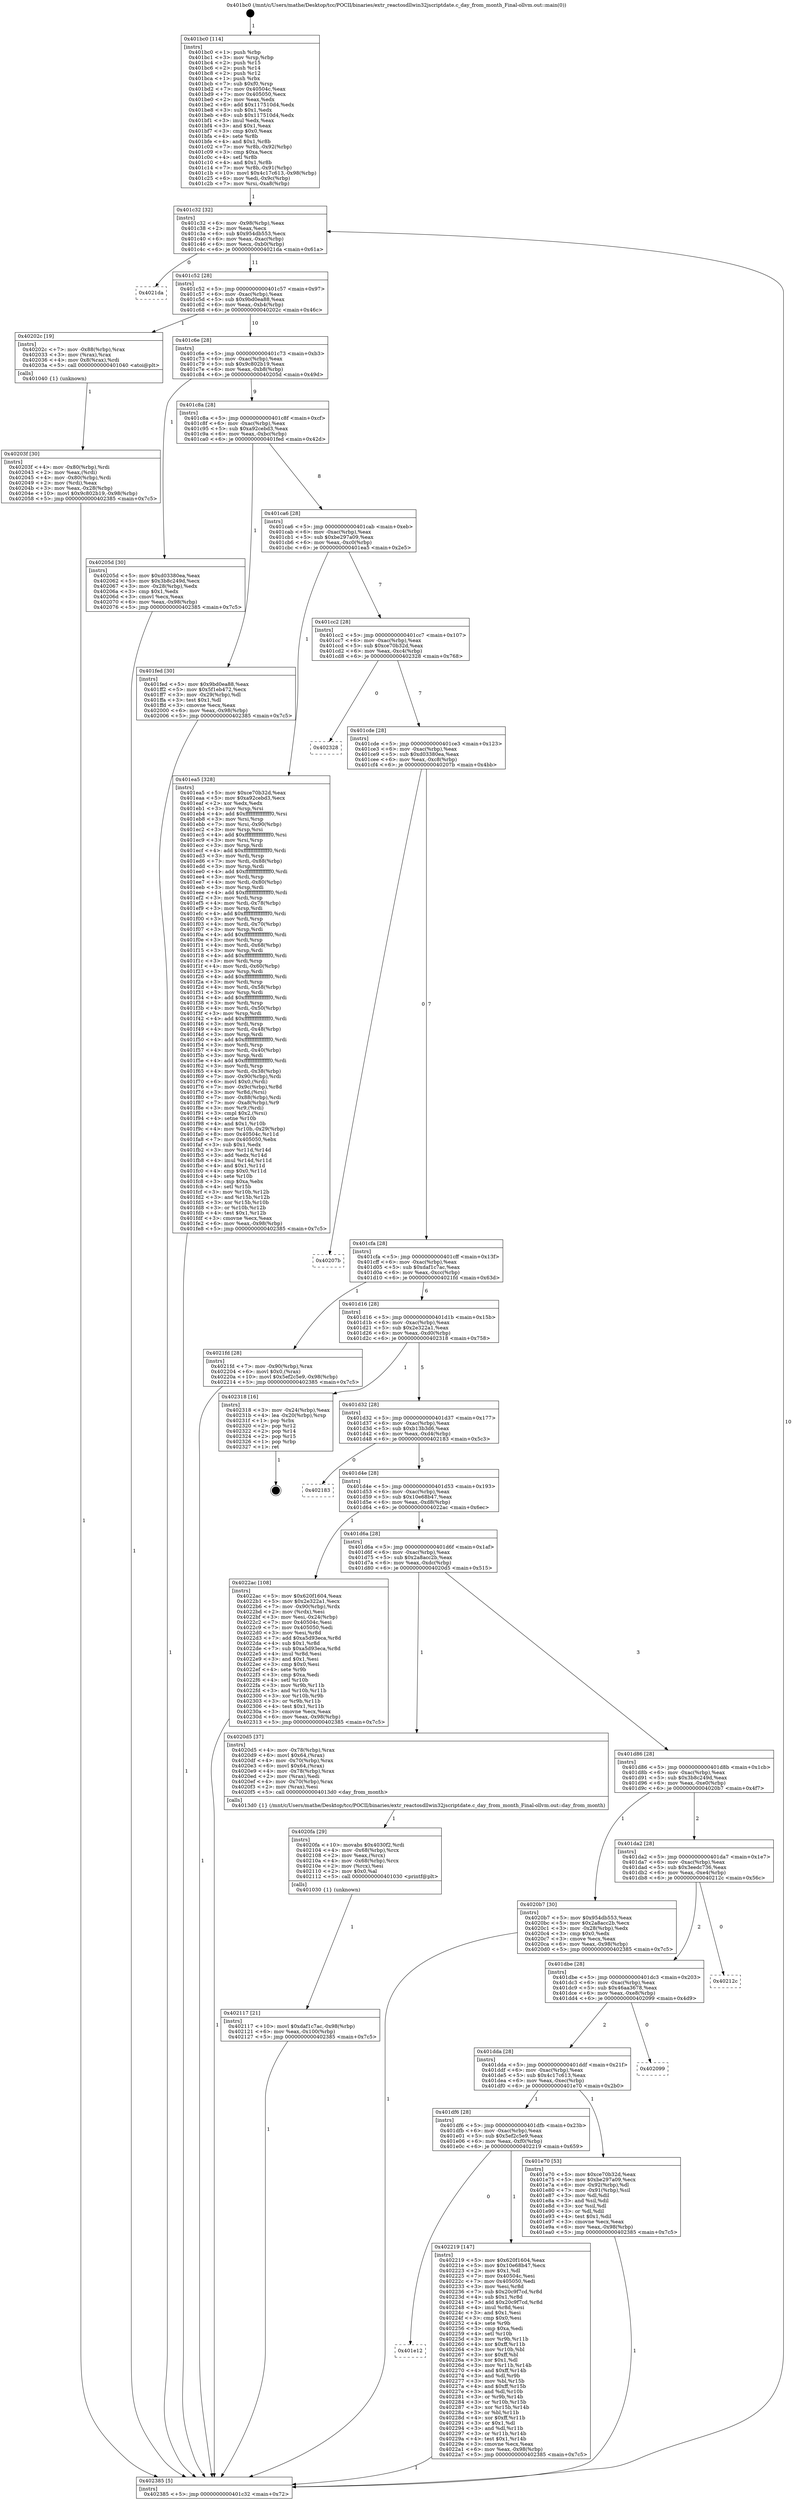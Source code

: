 digraph "0x401bc0" {
  label = "0x401bc0 (/mnt/c/Users/mathe/Desktop/tcc/POCII/binaries/extr_reactosdllwin32jscriptdate.c_day_from_month_Final-ollvm.out::main(0))"
  labelloc = "t"
  node[shape=record]

  Entry [label="",width=0.3,height=0.3,shape=circle,fillcolor=black,style=filled]
  "0x401c32" [label="{
     0x401c32 [32]\l
     | [instrs]\l
     &nbsp;&nbsp;0x401c32 \<+6\>: mov -0x98(%rbp),%eax\l
     &nbsp;&nbsp;0x401c38 \<+2\>: mov %eax,%ecx\l
     &nbsp;&nbsp;0x401c3a \<+6\>: sub $0x954db553,%ecx\l
     &nbsp;&nbsp;0x401c40 \<+6\>: mov %eax,-0xac(%rbp)\l
     &nbsp;&nbsp;0x401c46 \<+6\>: mov %ecx,-0xb0(%rbp)\l
     &nbsp;&nbsp;0x401c4c \<+6\>: je 00000000004021da \<main+0x61a\>\l
  }"]
  "0x4021da" [label="{
     0x4021da\l
  }", style=dashed]
  "0x401c52" [label="{
     0x401c52 [28]\l
     | [instrs]\l
     &nbsp;&nbsp;0x401c52 \<+5\>: jmp 0000000000401c57 \<main+0x97\>\l
     &nbsp;&nbsp;0x401c57 \<+6\>: mov -0xac(%rbp),%eax\l
     &nbsp;&nbsp;0x401c5d \<+5\>: sub $0x9bd0ea88,%eax\l
     &nbsp;&nbsp;0x401c62 \<+6\>: mov %eax,-0xb4(%rbp)\l
     &nbsp;&nbsp;0x401c68 \<+6\>: je 000000000040202c \<main+0x46c\>\l
  }"]
  Exit [label="",width=0.3,height=0.3,shape=circle,fillcolor=black,style=filled,peripheries=2]
  "0x40202c" [label="{
     0x40202c [19]\l
     | [instrs]\l
     &nbsp;&nbsp;0x40202c \<+7\>: mov -0x88(%rbp),%rax\l
     &nbsp;&nbsp;0x402033 \<+3\>: mov (%rax),%rax\l
     &nbsp;&nbsp;0x402036 \<+4\>: mov 0x8(%rax),%rdi\l
     &nbsp;&nbsp;0x40203a \<+5\>: call 0000000000401040 \<atoi@plt\>\l
     | [calls]\l
     &nbsp;&nbsp;0x401040 \{1\} (unknown)\l
  }"]
  "0x401c6e" [label="{
     0x401c6e [28]\l
     | [instrs]\l
     &nbsp;&nbsp;0x401c6e \<+5\>: jmp 0000000000401c73 \<main+0xb3\>\l
     &nbsp;&nbsp;0x401c73 \<+6\>: mov -0xac(%rbp),%eax\l
     &nbsp;&nbsp;0x401c79 \<+5\>: sub $0x9c802b19,%eax\l
     &nbsp;&nbsp;0x401c7e \<+6\>: mov %eax,-0xb8(%rbp)\l
     &nbsp;&nbsp;0x401c84 \<+6\>: je 000000000040205d \<main+0x49d\>\l
  }"]
  "0x401e12" [label="{
     0x401e12\l
  }", style=dashed]
  "0x40205d" [label="{
     0x40205d [30]\l
     | [instrs]\l
     &nbsp;&nbsp;0x40205d \<+5\>: mov $0xd03380ea,%eax\l
     &nbsp;&nbsp;0x402062 \<+5\>: mov $0x3b8c249d,%ecx\l
     &nbsp;&nbsp;0x402067 \<+3\>: mov -0x28(%rbp),%edx\l
     &nbsp;&nbsp;0x40206a \<+3\>: cmp $0x1,%edx\l
     &nbsp;&nbsp;0x40206d \<+3\>: cmovl %ecx,%eax\l
     &nbsp;&nbsp;0x402070 \<+6\>: mov %eax,-0x98(%rbp)\l
     &nbsp;&nbsp;0x402076 \<+5\>: jmp 0000000000402385 \<main+0x7c5\>\l
  }"]
  "0x401c8a" [label="{
     0x401c8a [28]\l
     | [instrs]\l
     &nbsp;&nbsp;0x401c8a \<+5\>: jmp 0000000000401c8f \<main+0xcf\>\l
     &nbsp;&nbsp;0x401c8f \<+6\>: mov -0xac(%rbp),%eax\l
     &nbsp;&nbsp;0x401c95 \<+5\>: sub $0xa92cebd3,%eax\l
     &nbsp;&nbsp;0x401c9a \<+6\>: mov %eax,-0xbc(%rbp)\l
     &nbsp;&nbsp;0x401ca0 \<+6\>: je 0000000000401fed \<main+0x42d\>\l
  }"]
  "0x402219" [label="{
     0x402219 [147]\l
     | [instrs]\l
     &nbsp;&nbsp;0x402219 \<+5\>: mov $0x620f1604,%eax\l
     &nbsp;&nbsp;0x40221e \<+5\>: mov $0x10e68b47,%ecx\l
     &nbsp;&nbsp;0x402223 \<+2\>: mov $0x1,%dl\l
     &nbsp;&nbsp;0x402225 \<+7\>: mov 0x40504c,%esi\l
     &nbsp;&nbsp;0x40222c \<+7\>: mov 0x405050,%edi\l
     &nbsp;&nbsp;0x402233 \<+3\>: mov %esi,%r8d\l
     &nbsp;&nbsp;0x402236 \<+7\>: sub $0x20c9f7cd,%r8d\l
     &nbsp;&nbsp;0x40223d \<+4\>: sub $0x1,%r8d\l
     &nbsp;&nbsp;0x402241 \<+7\>: add $0x20c9f7cd,%r8d\l
     &nbsp;&nbsp;0x402248 \<+4\>: imul %r8d,%esi\l
     &nbsp;&nbsp;0x40224c \<+3\>: and $0x1,%esi\l
     &nbsp;&nbsp;0x40224f \<+3\>: cmp $0x0,%esi\l
     &nbsp;&nbsp;0x402252 \<+4\>: sete %r9b\l
     &nbsp;&nbsp;0x402256 \<+3\>: cmp $0xa,%edi\l
     &nbsp;&nbsp;0x402259 \<+4\>: setl %r10b\l
     &nbsp;&nbsp;0x40225d \<+3\>: mov %r9b,%r11b\l
     &nbsp;&nbsp;0x402260 \<+4\>: xor $0xff,%r11b\l
     &nbsp;&nbsp;0x402264 \<+3\>: mov %r10b,%bl\l
     &nbsp;&nbsp;0x402267 \<+3\>: xor $0xff,%bl\l
     &nbsp;&nbsp;0x40226a \<+3\>: xor $0x1,%dl\l
     &nbsp;&nbsp;0x40226d \<+3\>: mov %r11b,%r14b\l
     &nbsp;&nbsp;0x402270 \<+4\>: and $0xff,%r14b\l
     &nbsp;&nbsp;0x402274 \<+3\>: and %dl,%r9b\l
     &nbsp;&nbsp;0x402277 \<+3\>: mov %bl,%r15b\l
     &nbsp;&nbsp;0x40227a \<+4\>: and $0xff,%r15b\l
     &nbsp;&nbsp;0x40227e \<+3\>: and %dl,%r10b\l
     &nbsp;&nbsp;0x402281 \<+3\>: or %r9b,%r14b\l
     &nbsp;&nbsp;0x402284 \<+3\>: or %r10b,%r15b\l
     &nbsp;&nbsp;0x402287 \<+3\>: xor %r15b,%r14b\l
     &nbsp;&nbsp;0x40228a \<+3\>: or %bl,%r11b\l
     &nbsp;&nbsp;0x40228d \<+4\>: xor $0xff,%r11b\l
     &nbsp;&nbsp;0x402291 \<+3\>: or $0x1,%dl\l
     &nbsp;&nbsp;0x402294 \<+3\>: and %dl,%r11b\l
     &nbsp;&nbsp;0x402297 \<+3\>: or %r11b,%r14b\l
     &nbsp;&nbsp;0x40229a \<+4\>: test $0x1,%r14b\l
     &nbsp;&nbsp;0x40229e \<+3\>: cmovne %ecx,%eax\l
     &nbsp;&nbsp;0x4022a1 \<+6\>: mov %eax,-0x98(%rbp)\l
     &nbsp;&nbsp;0x4022a7 \<+5\>: jmp 0000000000402385 \<main+0x7c5\>\l
  }"]
  "0x401fed" [label="{
     0x401fed [30]\l
     | [instrs]\l
     &nbsp;&nbsp;0x401fed \<+5\>: mov $0x9bd0ea88,%eax\l
     &nbsp;&nbsp;0x401ff2 \<+5\>: mov $0x5f1eb472,%ecx\l
     &nbsp;&nbsp;0x401ff7 \<+3\>: mov -0x29(%rbp),%dl\l
     &nbsp;&nbsp;0x401ffa \<+3\>: test $0x1,%dl\l
     &nbsp;&nbsp;0x401ffd \<+3\>: cmovne %ecx,%eax\l
     &nbsp;&nbsp;0x402000 \<+6\>: mov %eax,-0x98(%rbp)\l
     &nbsp;&nbsp;0x402006 \<+5\>: jmp 0000000000402385 \<main+0x7c5\>\l
  }"]
  "0x401ca6" [label="{
     0x401ca6 [28]\l
     | [instrs]\l
     &nbsp;&nbsp;0x401ca6 \<+5\>: jmp 0000000000401cab \<main+0xeb\>\l
     &nbsp;&nbsp;0x401cab \<+6\>: mov -0xac(%rbp),%eax\l
     &nbsp;&nbsp;0x401cb1 \<+5\>: sub $0xbe297a09,%eax\l
     &nbsp;&nbsp;0x401cb6 \<+6\>: mov %eax,-0xc0(%rbp)\l
     &nbsp;&nbsp;0x401cbc \<+6\>: je 0000000000401ea5 \<main+0x2e5\>\l
  }"]
  "0x402117" [label="{
     0x402117 [21]\l
     | [instrs]\l
     &nbsp;&nbsp;0x402117 \<+10\>: movl $0xdaf1c7ac,-0x98(%rbp)\l
     &nbsp;&nbsp;0x402121 \<+6\>: mov %eax,-0x100(%rbp)\l
     &nbsp;&nbsp;0x402127 \<+5\>: jmp 0000000000402385 \<main+0x7c5\>\l
  }"]
  "0x401ea5" [label="{
     0x401ea5 [328]\l
     | [instrs]\l
     &nbsp;&nbsp;0x401ea5 \<+5\>: mov $0xce70b32d,%eax\l
     &nbsp;&nbsp;0x401eaa \<+5\>: mov $0xa92cebd3,%ecx\l
     &nbsp;&nbsp;0x401eaf \<+2\>: xor %edx,%edx\l
     &nbsp;&nbsp;0x401eb1 \<+3\>: mov %rsp,%rsi\l
     &nbsp;&nbsp;0x401eb4 \<+4\>: add $0xfffffffffffffff0,%rsi\l
     &nbsp;&nbsp;0x401eb8 \<+3\>: mov %rsi,%rsp\l
     &nbsp;&nbsp;0x401ebb \<+7\>: mov %rsi,-0x90(%rbp)\l
     &nbsp;&nbsp;0x401ec2 \<+3\>: mov %rsp,%rsi\l
     &nbsp;&nbsp;0x401ec5 \<+4\>: add $0xfffffffffffffff0,%rsi\l
     &nbsp;&nbsp;0x401ec9 \<+3\>: mov %rsi,%rsp\l
     &nbsp;&nbsp;0x401ecc \<+3\>: mov %rsp,%rdi\l
     &nbsp;&nbsp;0x401ecf \<+4\>: add $0xfffffffffffffff0,%rdi\l
     &nbsp;&nbsp;0x401ed3 \<+3\>: mov %rdi,%rsp\l
     &nbsp;&nbsp;0x401ed6 \<+7\>: mov %rdi,-0x88(%rbp)\l
     &nbsp;&nbsp;0x401edd \<+3\>: mov %rsp,%rdi\l
     &nbsp;&nbsp;0x401ee0 \<+4\>: add $0xfffffffffffffff0,%rdi\l
     &nbsp;&nbsp;0x401ee4 \<+3\>: mov %rdi,%rsp\l
     &nbsp;&nbsp;0x401ee7 \<+4\>: mov %rdi,-0x80(%rbp)\l
     &nbsp;&nbsp;0x401eeb \<+3\>: mov %rsp,%rdi\l
     &nbsp;&nbsp;0x401eee \<+4\>: add $0xfffffffffffffff0,%rdi\l
     &nbsp;&nbsp;0x401ef2 \<+3\>: mov %rdi,%rsp\l
     &nbsp;&nbsp;0x401ef5 \<+4\>: mov %rdi,-0x78(%rbp)\l
     &nbsp;&nbsp;0x401ef9 \<+3\>: mov %rsp,%rdi\l
     &nbsp;&nbsp;0x401efc \<+4\>: add $0xfffffffffffffff0,%rdi\l
     &nbsp;&nbsp;0x401f00 \<+3\>: mov %rdi,%rsp\l
     &nbsp;&nbsp;0x401f03 \<+4\>: mov %rdi,-0x70(%rbp)\l
     &nbsp;&nbsp;0x401f07 \<+3\>: mov %rsp,%rdi\l
     &nbsp;&nbsp;0x401f0a \<+4\>: add $0xfffffffffffffff0,%rdi\l
     &nbsp;&nbsp;0x401f0e \<+3\>: mov %rdi,%rsp\l
     &nbsp;&nbsp;0x401f11 \<+4\>: mov %rdi,-0x68(%rbp)\l
     &nbsp;&nbsp;0x401f15 \<+3\>: mov %rsp,%rdi\l
     &nbsp;&nbsp;0x401f18 \<+4\>: add $0xfffffffffffffff0,%rdi\l
     &nbsp;&nbsp;0x401f1c \<+3\>: mov %rdi,%rsp\l
     &nbsp;&nbsp;0x401f1f \<+4\>: mov %rdi,-0x60(%rbp)\l
     &nbsp;&nbsp;0x401f23 \<+3\>: mov %rsp,%rdi\l
     &nbsp;&nbsp;0x401f26 \<+4\>: add $0xfffffffffffffff0,%rdi\l
     &nbsp;&nbsp;0x401f2a \<+3\>: mov %rdi,%rsp\l
     &nbsp;&nbsp;0x401f2d \<+4\>: mov %rdi,-0x58(%rbp)\l
     &nbsp;&nbsp;0x401f31 \<+3\>: mov %rsp,%rdi\l
     &nbsp;&nbsp;0x401f34 \<+4\>: add $0xfffffffffffffff0,%rdi\l
     &nbsp;&nbsp;0x401f38 \<+3\>: mov %rdi,%rsp\l
     &nbsp;&nbsp;0x401f3b \<+4\>: mov %rdi,-0x50(%rbp)\l
     &nbsp;&nbsp;0x401f3f \<+3\>: mov %rsp,%rdi\l
     &nbsp;&nbsp;0x401f42 \<+4\>: add $0xfffffffffffffff0,%rdi\l
     &nbsp;&nbsp;0x401f46 \<+3\>: mov %rdi,%rsp\l
     &nbsp;&nbsp;0x401f49 \<+4\>: mov %rdi,-0x48(%rbp)\l
     &nbsp;&nbsp;0x401f4d \<+3\>: mov %rsp,%rdi\l
     &nbsp;&nbsp;0x401f50 \<+4\>: add $0xfffffffffffffff0,%rdi\l
     &nbsp;&nbsp;0x401f54 \<+3\>: mov %rdi,%rsp\l
     &nbsp;&nbsp;0x401f57 \<+4\>: mov %rdi,-0x40(%rbp)\l
     &nbsp;&nbsp;0x401f5b \<+3\>: mov %rsp,%rdi\l
     &nbsp;&nbsp;0x401f5e \<+4\>: add $0xfffffffffffffff0,%rdi\l
     &nbsp;&nbsp;0x401f62 \<+3\>: mov %rdi,%rsp\l
     &nbsp;&nbsp;0x401f65 \<+4\>: mov %rdi,-0x38(%rbp)\l
     &nbsp;&nbsp;0x401f69 \<+7\>: mov -0x90(%rbp),%rdi\l
     &nbsp;&nbsp;0x401f70 \<+6\>: movl $0x0,(%rdi)\l
     &nbsp;&nbsp;0x401f76 \<+7\>: mov -0x9c(%rbp),%r8d\l
     &nbsp;&nbsp;0x401f7d \<+3\>: mov %r8d,(%rsi)\l
     &nbsp;&nbsp;0x401f80 \<+7\>: mov -0x88(%rbp),%rdi\l
     &nbsp;&nbsp;0x401f87 \<+7\>: mov -0xa8(%rbp),%r9\l
     &nbsp;&nbsp;0x401f8e \<+3\>: mov %r9,(%rdi)\l
     &nbsp;&nbsp;0x401f91 \<+3\>: cmpl $0x2,(%rsi)\l
     &nbsp;&nbsp;0x401f94 \<+4\>: setne %r10b\l
     &nbsp;&nbsp;0x401f98 \<+4\>: and $0x1,%r10b\l
     &nbsp;&nbsp;0x401f9c \<+4\>: mov %r10b,-0x29(%rbp)\l
     &nbsp;&nbsp;0x401fa0 \<+8\>: mov 0x40504c,%r11d\l
     &nbsp;&nbsp;0x401fa8 \<+7\>: mov 0x405050,%ebx\l
     &nbsp;&nbsp;0x401faf \<+3\>: sub $0x1,%edx\l
     &nbsp;&nbsp;0x401fb2 \<+3\>: mov %r11d,%r14d\l
     &nbsp;&nbsp;0x401fb5 \<+3\>: add %edx,%r14d\l
     &nbsp;&nbsp;0x401fb8 \<+4\>: imul %r14d,%r11d\l
     &nbsp;&nbsp;0x401fbc \<+4\>: and $0x1,%r11d\l
     &nbsp;&nbsp;0x401fc0 \<+4\>: cmp $0x0,%r11d\l
     &nbsp;&nbsp;0x401fc4 \<+4\>: sete %r10b\l
     &nbsp;&nbsp;0x401fc8 \<+3\>: cmp $0xa,%ebx\l
     &nbsp;&nbsp;0x401fcb \<+4\>: setl %r15b\l
     &nbsp;&nbsp;0x401fcf \<+3\>: mov %r10b,%r12b\l
     &nbsp;&nbsp;0x401fd2 \<+3\>: and %r15b,%r12b\l
     &nbsp;&nbsp;0x401fd5 \<+3\>: xor %r15b,%r10b\l
     &nbsp;&nbsp;0x401fd8 \<+3\>: or %r10b,%r12b\l
     &nbsp;&nbsp;0x401fdb \<+4\>: test $0x1,%r12b\l
     &nbsp;&nbsp;0x401fdf \<+3\>: cmovne %ecx,%eax\l
     &nbsp;&nbsp;0x401fe2 \<+6\>: mov %eax,-0x98(%rbp)\l
     &nbsp;&nbsp;0x401fe8 \<+5\>: jmp 0000000000402385 \<main+0x7c5\>\l
  }"]
  "0x401cc2" [label="{
     0x401cc2 [28]\l
     | [instrs]\l
     &nbsp;&nbsp;0x401cc2 \<+5\>: jmp 0000000000401cc7 \<main+0x107\>\l
     &nbsp;&nbsp;0x401cc7 \<+6\>: mov -0xac(%rbp),%eax\l
     &nbsp;&nbsp;0x401ccd \<+5\>: sub $0xce70b32d,%eax\l
     &nbsp;&nbsp;0x401cd2 \<+6\>: mov %eax,-0xc4(%rbp)\l
     &nbsp;&nbsp;0x401cd8 \<+6\>: je 0000000000402328 \<main+0x768\>\l
  }"]
  "0x4020fa" [label="{
     0x4020fa [29]\l
     | [instrs]\l
     &nbsp;&nbsp;0x4020fa \<+10\>: movabs $0x4030f2,%rdi\l
     &nbsp;&nbsp;0x402104 \<+4\>: mov -0x68(%rbp),%rcx\l
     &nbsp;&nbsp;0x402108 \<+2\>: mov %eax,(%rcx)\l
     &nbsp;&nbsp;0x40210a \<+4\>: mov -0x68(%rbp),%rcx\l
     &nbsp;&nbsp;0x40210e \<+2\>: mov (%rcx),%esi\l
     &nbsp;&nbsp;0x402110 \<+2\>: mov $0x0,%al\l
     &nbsp;&nbsp;0x402112 \<+5\>: call 0000000000401030 \<printf@plt\>\l
     | [calls]\l
     &nbsp;&nbsp;0x401030 \{1\} (unknown)\l
  }"]
  "0x402328" [label="{
     0x402328\l
  }", style=dashed]
  "0x401cde" [label="{
     0x401cde [28]\l
     | [instrs]\l
     &nbsp;&nbsp;0x401cde \<+5\>: jmp 0000000000401ce3 \<main+0x123\>\l
     &nbsp;&nbsp;0x401ce3 \<+6\>: mov -0xac(%rbp),%eax\l
     &nbsp;&nbsp;0x401ce9 \<+5\>: sub $0xd03380ea,%eax\l
     &nbsp;&nbsp;0x401cee \<+6\>: mov %eax,-0xc8(%rbp)\l
     &nbsp;&nbsp;0x401cf4 \<+6\>: je 000000000040207b \<main+0x4bb\>\l
  }"]
  "0x40203f" [label="{
     0x40203f [30]\l
     | [instrs]\l
     &nbsp;&nbsp;0x40203f \<+4\>: mov -0x80(%rbp),%rdi\l
     &nbsp;&nbsp;0x402043 \<+2\>: mov %eax,(%rdi)\l
     &nbsp;&nbsp;0x402045 \<+4\>: mov -0x80(%rbp),%rdi\l
     &nbsp;&nbsp;0x402049 \<+2\>: mov (%rdi),%eax\l
     &nbsp;&nbsp;0x40204b \<+3\>: mov %eax,-0x28(%rbp)\l
     &nbsp;&nbsp;0x40204e \<+10\>: movl $0x9c802b19,-0x98(%rbp)\l
     &nbsp;&nbsp;0x402058 \<+5\>: jmp 0000000000402385 \<main+0x7c5\>\l
  }"]
  "0x40207b" [label="{
     0x40207b\l
  }", style=dashed]
  "0x401cfa" [label="{
     0x401cfa [28]\l
     | [instrs]\l
     &nbsp;&nbsp;0x401cfa \<+5\>: jmp 0000000000401cff \<main+0x13f\>\l
     &nbsp;&nbsp;0x401cff \<+6\>: mov -0xac(%rbp),%eax\l
     &nbsp;&nbsp;0x401d05 \<+5\>: sub $0xdaf1c7ac,%eax\l
     &nbsp;&nbsp;0x401d0a \<+6\>: mov %eax,-0xcc(%rbp)\l
     &nbsp;&nbsp;0x401d10 \<+6\>: je 00000000004021fd \<main+0x63d\>\l
  }"]
  "0x401bc0" [label="{
     0x401bc0 [114]\l
     | [instrs]\l
     &nbsp;&nbsp;0x401bc0 \<+1\>: push %rbp\l
     &nbsp;&nbsp;0x401bc1 \<+3\>: mov %rsp,%rbp\l
     &nbsp;&nbsp;0x401bc4 \<+2\>: push %r15\l
     &nbsp;&nbsp;0x401bc6 \<+2\>: push %r14\l
     &nbsp;&nbsp;0x401bc8 \<+2\>: push %r12\l
     &nbsp;&nbsp;0x401bca \<+1\>: push %rbx\l
     &nbsp;&nbsp;0x401bcb \<+7\>: sub $0xf0,%rsp\l
     &nbsp;&nbsp;0x401bd2 \<+7\>: mov 0x40504c,%eax\l
     &nbsp;&nbsp;0x401bd9 \<+7\>: mov 0x405050,%ecx\l
     &nbsp;&nbsp;0x401be0 \<+2\>: mov %eax,%edx\l
     &nbsp;&nbsp;0x401be2 \<+6\>: add $0x117510d4,%edx\l
     &nbsp;&nbsp;0x401be8 \<+3\>: sub $0x1,%edx\l
     &nbsp;&nbsp;0x401beb \<+6\>: sub $0x117510d4,%edx\l
     &nbsp;&nbsp;0x401bf1 \<+3\>: imul %edx,%eax\l
     &nbsp;&nbsp;0x401bf4 \<+3\>: and $0x1,%eax\l
     &nbsp;&nbsp;0x401bf7 \<+3\>: cmp $0x0,%eax\l
     &nbsp;&nbsp;0x401bfa \<+4\>: sete %r8b\l
     &nbsp;&nbsp;0x401bfe \<+4\>: and $0x1,%r8b\l
     &nbsp;&nbsp;0x401c02 \<+7\>: mov %r8b,-0x92(%rbp)\l
     &nbsp;&nbsp;0x401c09 \<+3\>: cmp $0xa,%ecx\l
     &nbsp;&nbsp;0x401c0c \<+4\>: setl %r8b\l
     &nbsp;&nbsp;0x401c10 \<+4\>: and $0x1,%r8b\l
     &nbsp;&nbsp;0x401c14 \<+7\>: mov %r8b,-0x91(%rbp)\l
     &nbsp;&nbsp;0x401c1b \<+10\>: movl $0x4c17c613,-0x98(%rbp)\l
     &nbsp;&nbsp;0x401c25 \<+6\>: mov %edi,-0x9c(%rbp)\l
     &nbsp;&nbsp;0x401c2b \<+7\>: mov %rsi,-0xa8(%rbp)\l
  }"]
  "0x4021fd" [label="{
     0x4021fd [28]\l
     | [instrs]\l
     &nbsp;&nbsp;0x4021fd \<+7\>: mov -0x90(%rbp),%rax\l
     &nbsp;&nbsp;0x402204 \<+6\>: movl $0x0,(%rax)\l
     &nbsp;&nbsp;0x40220a \<+10\>: movl $0x5ef2c5e9,-0x98(%rbp)\l
     &nbsp;&nbsp;0x402214 \<+5\>: jmp 0000000000402385 \<main+0x7c5\>\l
  }"]
  "0x401d16" [label="{
     0x401d16 [28]\l
     | [instrs]\l
     &nbsp;&nbsp;0x401d16 \<+5\>: jmp 0000000000401d1b \<main+0x15b\>\l
     &nbsp;&nbsp;0x401d1b \<+6\>: mov -0xac(%rbp),%eax\l
     &nbsp;&nbsp;0x401d21 \<+5\>: sub $0x2e322a1,%eax\l
     &nbsp;&nbsp;0x401d26 \<+6\>: mov %eax,-0xd0(%rbp)\l
     &nbsp;&nbsp;0x401d2c \<+6\>: je 0000000000402318 \<main+0x758\>\l
  }"]
  "0x402385" [label="{
     0x402385 [5]\l
     | [instrs]\l
     &nbsp;&nbsp;0x402385 \<+5\>: jmp 0000000000401c32 \<main+0x72\>\l
  }"]
  "0x402318" [label="{
     0x402318 [16]\l
     | [instrs]\l
     &nbsp;&nbsp;0x402318 \<+3\>: mov -0x24(%rbp),%eax\l
     &nbsp;&nbsp;0x40231b \<+4\>: lea -0x20(%rbp),%rsp\l
     &nbsp;&nbsp;0x40231f \<+1\>: pop %rbx\l
     &nbsp;&nbsp;0x402320 \<+2\>: pop %r12\l
     &nbsp;&nbsp;0x402322 \<+2\>: pop %r14\l
     &nbsp;&nbsp;0x402324 \<+2\>: pop %r15\l
     &nbsp;&nbsp;0x402326 \<+1\>: pop %rbp\l
     &nbsp;&nbsp;0x402327 \<+1\>: ret\l
  }"]
  "0x401d32" [label="{
     0x401d32 [28]\l
     | [instrs]\l
     &nbsp;&nbsp;0x401d32 \<+5\>: jmp 0000000000401d37 \<main+0x177\>\l
     &nbsp;&nbsp;0x401d37 \<+6\>: mov -0xac(%rbp),%eax\l
     &nbsp;&nbsp;0x401d3d \<+5\>: sub $0xb13b3d6,%eax\l
     &nbsp;&nbsp;0x401d42 \<+6\>: mov %eax,-0xd4(%rbp)\l
     &nbsp;&nbsp;0x401d48 \<+6\>: je 0000000000402183 \<main+0x5c3\>\l
  }"]
  "0x401df6" [label="{
     0x401df6 [28]\l
     | [instrs]\l
     &nbsp;&nbsp;0x401df6 \<+5\>: jmp 0000000000401dfb \<main+0x23b\>\l
     &nbsp;&nbsp;0x401dfb \<+6\>: mov -0xac(%rbp),%eax\l
     &nbsp;&nbsp;0x401e01 \<+5\>: sub $0x5ef2c5e9,%eax\l
     &nbsp;&nbsp;0x401e06 \<+6\>: mov %eax,-0xf0(%rbp)\l
     &nbsp;&nbsp;0x401e0c \<+6\>: je 0000000000402219 \<main+0x659\>\l
  }"]
  "0x402183" [label="{
     0x402183\l
  }", style=dashed]
  "0x401d4e" [label="{
     0x401d4e [28]\l
     | [instrs]\l
     &nbsp;&nbsp;0x401d4e \<+5\>: jmp 0000000000401d53 \<main+0x193\>\l
     &nbsp;&nbsp;0x401d53 \<+6\>: mov -0xac(%rbp),%eax\l
     &nbsp;&nbsp;0x401d59 \<+5\>: sub $0x10e68b47,%eax\l
     &nbsp;&nbsp;0x401d5e \<+6\>: mov %eax,-0xd8(%rbp)\l
     &nbsp;&nbsp;0x401d64 \<+6\>: je 00000000004022ac \<main+0x6ec\>\l
  }"]
  "0x401e70" [label="{
     0x401e70 [53]\l
     | [instrs]\l
     &nbsp;&nbsp;0x401e70 \<+5\>: mov $0xce70b32d,%eax\l
     &nbsp;&nbsp;0x401e75 \<+5\>: mov $0xbe297a09,%ecx\l
     &nbsp;&nbsp;0x401e7a \<+6\>: mov -0x92(%rbp),%dl\l
     &nbsp;&nbsp;0x401e80 \<+7\>: mov -0x91(%rbp),%sil\l
     &nbsp;&nbsp;0x401e87 \<+3\>: mov %dl,%dil\l
     &nbsp;&nbsp;0x401e8a \<+3\>: and %sil,%dil\l
     &nbsp;&nbsp;0x401e8d \<+3\>: xor %sil,%dl\l
     &nbsp;&nbsp;0x401e90 \<+3\>: or %dl,%dil\l
     &nbsp;&nbsp;0x401e93 \<+4\>: test $0x1,%dil\l
     &nbsp;&nbsp;0x401e97 \<+3\>: cmovne %ecx,%eax\l
     &nbsp;&nbsp;0x401e9a \<+6\>: mov %eax,-0x98(%rbp)\l
     &nbsp;&nbsp;0x401ea0 \<+5\>: jmp 0000000000402385 \<main+0x7c5\>\l
  }"]
  "0x4022ac" [label="{
     0x4022ac [108]\l
     | [instrs]\l
     &nbsp;&nbsp;0x4022ac \<+5\>: mov $0x620f1604,%eax\l
     &nbsp;&nbsp;0x4022b1 \<+5\>: mov $0x2e322a1,%ecx\l
     &nbsp;&nbsp;0x4022b6 \<+7\>: mov -0x90(%rbp),%rdx\l
     &nbsp;&nbsp;0x4022bd \<+2\>: mov (%rdx),%esi\l
     &nbsp;&nbsp;0x4022bf \<+3\>: mov %esi,-0x24(%rbp)\l
     &nbsp;&nbsp;0x4022c2 \<+7\>: mov 0x40504c,%esi\l
     &nbsp;&nbsp;0x4022c9 \<+7\>: mov 0x405050,%edi\l
     &nbsp;&nbsp;0x4022d0 \<+3\>: mov %esi,%r8d\l
     &nbsp;&nbsp;0x4022d3 \<+7\>: add $0xa5d93eca,%r8d\l
     &nbsp;&nbsp;0x4022da \<+4\>: sub $0x1,%r8d\l
     &nbsp;&nbsp;0x4022de \<+7\>: sub $0xa5d93eca,%r8d\l
     &nbsp;&nbsp;0x4022e5 \<+4\>: imul %r8d,%esi\l
     &nbsp;&nbsp;0x4022e9 \<+3\>: and $0x1,%esi\l
     &nbsp;&nbsp;0x4022ec \<+3\>: cmp $0x0,%esi\l
     &nbsp;&nbsp;0x4022ef \<+4\>: sete %r9b\l
     &nbsp;&nbsp;0x4022f3 \<+3\>: cmp $0xa,%edi\l
     &nbsp;&nbsp;0x4022f6 \<+4\>: setl %r10b\l
     &nbsp;&nbsp;0x4022fa \<+3\>: mov %r9b,%r11b\l
     &nbsp;&nbsp;0x4022fd \<+3\>: and %r10b,%r11b\l
     &nbsp;&nbsp;0x402300 \<+3\>: xor %r10b,%r9b\l
     &nbsp;&nbsp;0x402303 \<+3\>: or %r9b,%r11b\l
     &nbsp;&nbsp;0x402306 \<+4\>: test $0x1,%r11b\l
     &nbsp;&nbsp;0x40230a \<+3\>: cmovne %ecx,%eax\l
     &nbsp;&nbsp;0x40230d \<+6\>: mov %eax,-0x98(%rbp)\l
     &nbsp;&nbsp;0x402313 \<+5\>: jmp 0000000000402385 \<main+0x7c5\>\l
  }"]
  "0x401d6a" [label="{
     0x401d6a [28]\l
     | [instrs]\l
     &nbsp;&nbsp;0x401d6a \<+5\>: jmp 0000000000401d6f \<main+0x1af\>\l
     &nbsp;&nbsp;0x401d6f \<+6\>: mov -0xac(%rbp),%eax\l
     &nbsp;&nbsp;0x401d75 \<+5\>: sub $0x2a8acc2b,%eax\l
     &nbsp;&nbsp;0x401d7a \<+6\>: mov %eax,-0xdc(%rbp)\l
     &nbsp;&nbsp;0x401d80 \<+6\>: je 00000000004020d5 \<main+0x515\>\l
  }"]
  "0x401dda" [label="{
     0x401dda [28]\l
     | [instrs]\l
     &nbsp;&nbsp;0x401dda \<+5\>: jmp 0000000000401ddf \<main+0x21f\>\l
     &nbsp;&nbsp;0x401ddf \<+6\>: mov -0xac(%rbp),%eax\l
     &nbsp;&nbsp;0x401de5 \<+5\>: sub $0x4c17c613,%eax\l
     &nbsp;&nbsp;0x401dea \<+6\>: mov %eax,-0xec(%rbp)\l
     &nbsp;&nbsp;0x401df0 \<+6\>: je 0000000000401e70 \<main+0x2b0\>\l
  }"]
  "0x4020d5" [label="{
     0x4020d5 [37]\l
     | [instrs]\l
     &nbsp;&nbsp;0x4020d5 \<+4\>: mov -0x78(%rbp),%rax\l
     &nbsp;&nbsp;0x4020d9 \<+6\>: movl $0x64,(%rax)\l
     &nbsp;&nbsp;0x4020df \<+4\>: mov -0x70(%rbp),%rax\l
     &nbsp;&nbsp;0x4020e3 \<+6\>: movl $0x64,(%rax)\l
     &nbsp;&nbsp;0x4020e9 \<+4\>: mov -0x78(%rbp),%rax\l
     &nbsp;&nbsp;0x4020ed \<+2\>: mov (%rax),%edi\l
     &nbsp;&nbsp;0x4020ef \<+4\>: mov -0x70(%rbp),%rax\l
     &nbsp;&nbsp;0x4020f3 \<+2\>: mov (%rax),%esi\l
     &nbsp;&nbsp;0x4020f5 \<+5\>: call 00000000004013d0 \<day_from_month\>\l
     | [calls]\l
     &nbsp;&nbsp;0x4013d0 \{1\} (/mnt/c/Users/mathe/Desktop/tcc/POCII/binaries/extr_reactosdllwin32jscriptdate.c_day_from_month_Final-ollvm.out::day_from_month)\l
  }"]
  "0x401d86" [label="{
     0x401d86 [28]\l
     | [instrs]\l
     &nbsp;&nbsp;0x401d86 \<+5\>: jmp 0000000000401d8b \<main+0x1cb\>\l
     &nbsp;&nbsp;0x401d8b \<+6\>: mov -0xac(%rbp),%eax\l
     &nbsp;&nbsp;0x401d91 \<+5\>: sub $0x3b8c249d,%eax\l
     &nbsp;&nbsp;0x401d96 \<+6\>: mov %eax,-0xe0(%rbp)\l
     &nbsp;&nbsp;0x401d9c \<+6\>: je 00000000004020b7 \<main+0x4f7\>\l
  }"]
  "0x402099" [label="{
     0x402099\l
  }", style=dashed]
  "0x4020b7" [label="{
     0x4020b7 [30]\l
     | [instrs]\l
     &nbsp;&nbsp;0x4020b7 \<+5\>: mov $0x954db553,%eax\l
     &nbsp;&nbsp;0x4020bc \<+5\>: mov $0x2a8acc2b,%ecx\l
     &nbsp;&nbsp;0x4020c1 \<+3\>: mov -0x28(%rbp),%edx\l
     &nbsp;&nbsp;0x4020c4 \<+3\>: cmp $0x0,%edx\l
     &nbsp;&nbsp;0x4020c7 \<+3\>: cmove %ecx,%eax\l
     &nbsp;&nbsp;0x4020ca \<+6\>: mov %eax,-0x98(%rbp)\l
     &nbsp;&nbsp;0x4020d0 \<+5\>: jmp 0000000000402385 \<main+0x7c5\>\l
  }"]
  "0x401da2" [label="{
     0x401da2 [28]\l
     | [instrs]\l
     &nbsp;&nbsp;0x401da2 \<+5\>: jmp 0000000000401da7 \<main+0x1e7\>\l
     &nbsp;&nbsp;0x401da7 \<+6\>: mov -0xac(%rbp),%eax\l
     &nbsp;&nbsp;0x401dad \<+5\>: sub $0x3eedc736,%eax\l
     &nbsp;&nbsp;0x401db2 \<+6\>: mov %eax,-0xe4(%rbp)\l
     &nbsp;&nbsp;0x401db8 \<+6\>: je 000000000040212c \<main+0x56c\>\l
  }"]
  "0x401dbe" [label="{
     0x401dbe [28]\l
     | [instrs]\l
     &nbsp;&nbsp;0x401dbe \<+5\>: jmp 0000000000401dc3 \<main+0x203\>\l
     &nbsp;&nbsp;0x401dc3 \<+6\>: mov -0xac(%rbp),%eax\l
     &nbsp;&nbsp;0x401dc9 \<+5\>: sub $0x46aa3678,%eax\l
     &nbsp;&nbsp;0x401dce \<+6\>: mov %eax,-0xe8(%rbp)\l
     &nbsp;&nbsp;0x401dd4 \<+6\>: je 0000000000402099 \<main+0x4d9\>\l
  }"]
  "0x40212c" [label="{
     0x40212c\l
  }", style=dashed]
  Entry -> "0x401bc0" [label=" 1"]
  "0x401c32" -> "0x4021da" [label=" 0"]
  "0x401c32" -> "0x401c52" [label=" 11"]
  "0x402318" -> Exit [label=" 1"]
  "0x401c52" -> "0x40202c" [label=" 1"]
  "0x401c52" -> "0x401c6e" [label=" 10"]
  "0x4022ac" -> "0x402385" [label=" 1"]
  "0x401c6e" -> "0x40205d" [label=" 1"]
  "0x401c6e" -> "0x401c8a" [label=" 9"]
  "0x402219" -> "0x402385" [label=" 1"]
  "0x401c8a" -> "0x401fed" [label=" 1"]
  "0x401c8a" -> "0x401ca6" [label=" 8"]
  "0x401df6" -> "0x401e12" [label=" 0"]
  "0x401ca6" -> "0x401ea5" [label=" 1"]
  "0x401ca6" -> "0x401cc2" [label=" 7"]
  "0x401df6" -> "0x402219" [label=" 1"]
  "0x401cc2" -> "0x402328" [label=" 0"]
  "0x401cc2" -> "0x401cde" [label=" 7"]
  "0x4021fd" -> "0x402385" [label=" 1"]
  "0x401cde" -> "0x40207b" [label=" 0"]
  "0x401cde" -> "0x401cfa" [label=" 7"]
  "0x402117" -> "0x402385" [label=" 1"]
  "0x401cfa" -> "0x4021fd" [label=" 1"]
  "0x401cfa" -> "0x401d16" [label=" 6"]
  "0x4020d5" -> "0x4020fa" [label=" 1"]
  "0x401d16" -> "0x402318" [label=" 1"]
  "0x401d16" -> "0x401d32" [label=" 5"]
  "0x4020b7" -> "0x402385" [label=" 1"]
  "0x401d32" -> "0x402183" [label=" 0"]
  "0x401d32" -> "0x401d4e" [label=" 5"]
  "0x40205d" -> "0x402385" [label=" 1"]
  "0x401d4e" -> "0x4022ac" [label=" 1"]
  "0x401d4e" -> "0x401d6a" [label=" 4"]
  "0x40203f" -> "0x402385" [label=" 1"]
  "0x401d6a" -> "0x4020d5" [label=" 1"]
  "0x401d6a" -> "0x401d86" [label=" 3"]
  "0x401fed" -> "0x402385" [label=" 1"]
  "0x401d86" -> "0x4020b7" [label=" 1"]
  "0x401d86" -> "0x401da2" [label=" 2"]
  "0x401ea5" -> "0x402385" [label=" 1"]
  "0x401da2" -> "0x40212c" [label=" 0"]
  "0x401da2" -> "0x401dbe" [label=" 2"]
  "0x4020fa" -> "0x402117" [label=" 1"]
  "0x401dbe" -> "0x402099" [label=" 0"]
  "0x401dbe" -> "0x401dda" [label=" 2"]
  "0x40202c" -> "0x40203f" [label=" 1"]
  "0x401dda" -> "0x401e70" [label=" 1"]
  "0x401dda" -> "0x401df6" [label=" 1"]
  "0x401e70" -> "0x402385" [label=" 1"]
  "0x401bc0" -> "0x401c32" [label=" 1"]
  "0x402385" -> "0x401c32" [label=" 10"]
}
